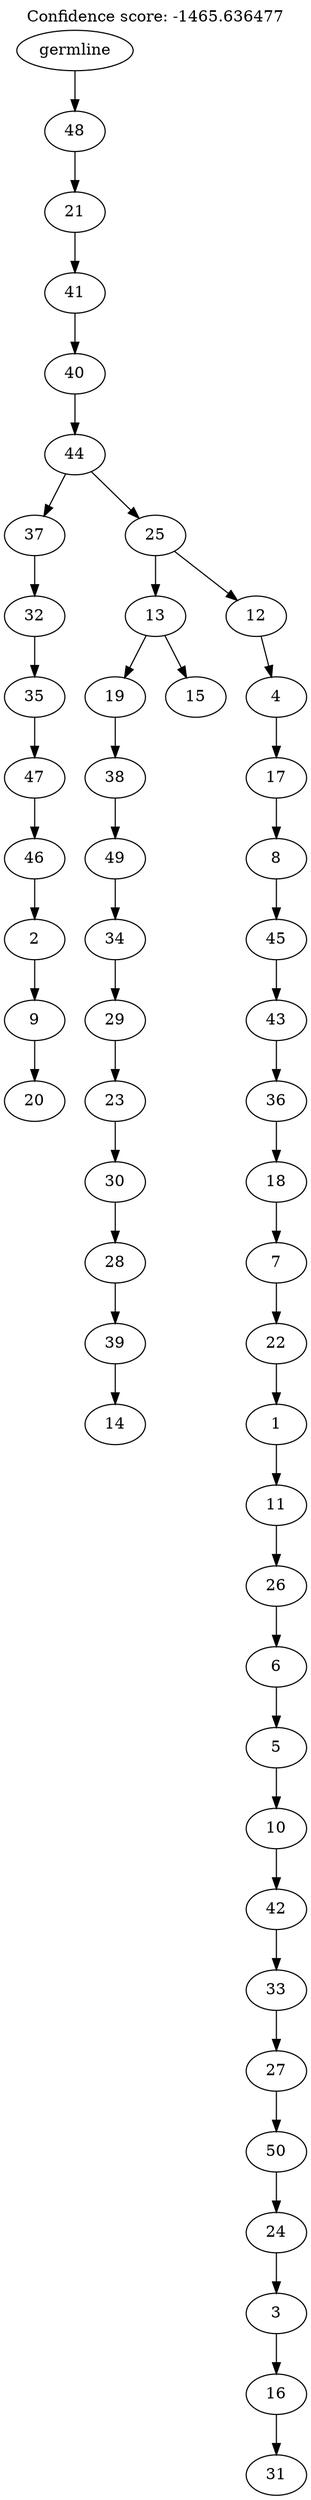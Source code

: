digraph g {
	"49" -> "50";
	"50" [label="20"];
	"48" -> "49";
	"49" [label="9"];
	"47" -> "48";
	"48" [label="2"];
	"46" -> "47";
	"47" [label="46"];
	"45" -> "46";
	"46" [label="47"];
	"44" -> "45";
	"45" [label="35"];
	"43" -> "44";
	"44" [label="32"];
	"41" -> "42";
	"42" [label="14"];
	"40" -> "41";
	"41" [label="39"];
	"39" -> "40";
	"40" [label="28"];
	"38" -> "39";
	"39" [label="30"];
	"37" -> "38";
	"38" [label="23"];
	"36" -> "37";
	"37" [label="29"];
	"35" -> "36";
	"36" [label="34"];
	"34" -> "35";
	"35" [label="49"];
	"33" -> "34";
	"34" [label="38"];
	"31" -> "32";
	"32" [label="15"];
	"31" -> "33";
	"33" [label="19"];
	"29" -> "30";
	"30" [label="31"];
	"28" -> "29";
	"29" [label="16"];
	"27" -> "28";
	"28" [label="3"];
	"26" -> "27";
	"27" [label="24"];
	"25" -> "26";
	"26" [label="50"];
	"24" -> "25";
	"25" [label="27"];
	"23" -> "24";
	"24" [label="33"];
	"22" -> "23";
	"23" [label="42"];
	"21" -> "22";
	"22" [label="10"];
	"20" -> "21";
	"21" [label="5"];
	"19" -> "20";
	"20" [label="6"];
	"18" -> "19";
	"19" [label="26"];
	"17" -> "18";
	"18" [label="11"];
	"16" -> "17";
	"17" [label="1"];
	"15" -> "16";
	"16" [label="22"];
	"14" -> "15";
	"15" [label="7"];
	"13" -> "14";
	"14" [label="18"];
	"12" -> "13";
	"13" [label="36"];
	"11" -> "12";
	"12" [label="43"];
	"10" -> "11";
	"11" [label="45"];
	"9" -> "10";
	"10" [label="8"];
	"8" -> "9";
	"9" [label="17"];
	"7" -> "8";
	"8" [label="4"];
	"6" -> "7";
	"7" [label="12"];
	"6" -> "31";
	"31" [label="13"];
	"5" -> "6";
	"6" [label="25"];
	"5" -> "43";
	"43" [label="37"];
	"4" -> "5";
	"5" [label="44"];
	"3" -> "4";
	"4" [label="40"];
	"2" -> "3";
	"3" [label="41"];
	"1" -> "2";
	"2" [label="21"];
	"0" -> "1";
	"1" [label="48"];
	"0" [label="germline"];
	labelloc="t";
	label="Confidence score: -1465.636477";
}
